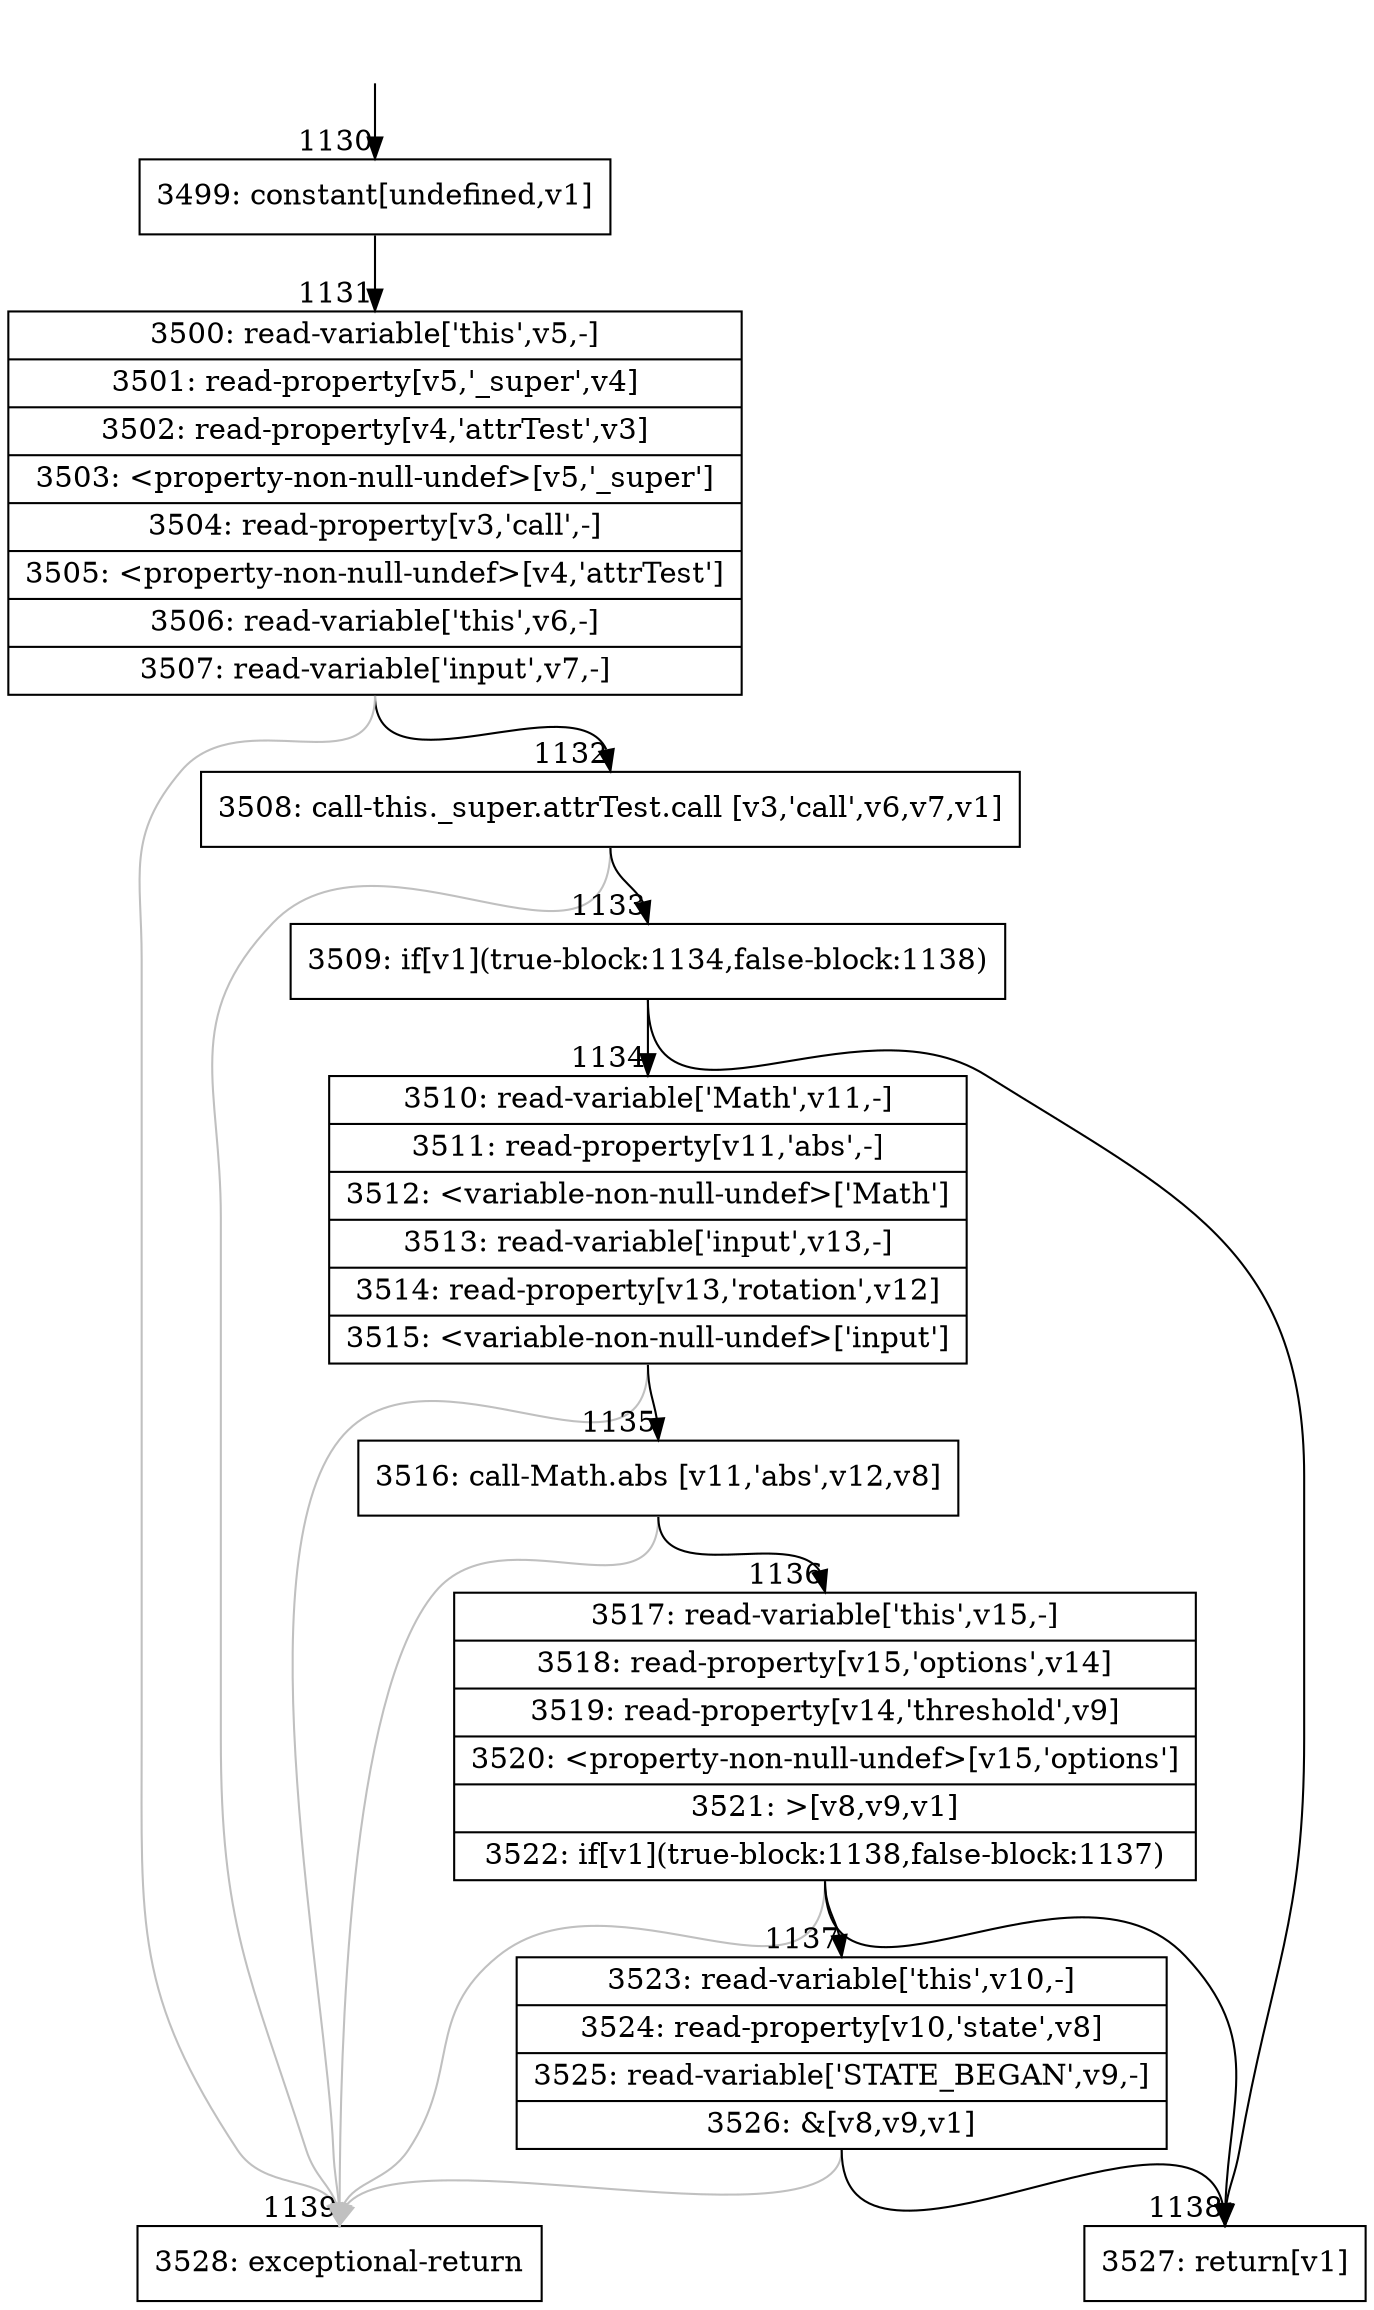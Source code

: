 digraph {
rankdir="TD"
BB_entry105[shape=none,label=""];
BB_entry105 -> BB1130 [tailport=s, headport=n, headlabel="    1130"]
BB1130 [shape=record label="{3499: constant[undefined,v1]}" ] 
BB1130 -> BB1131 [tailport=s, headport=n, headlabel="      1131"]
BB1131 [shape=record label="{3500: read-variable['this',v5,-]|3501: read-property[v5,'_super',v4]|3502: read-property[v4,'attrTest',v3]|3503: \<property-non-null-undef\>[v5,'_super']|3504: read-property[v3,'call',-]|3505: \<property-non-null-undef\>[v4,'attrTest']|3506: read-variable['this',v6,-]|3507: read-variable['input',v7,-]}" ] 
BB1131 -> BB1132 [tailport=s, headport=n, headlabel="      1132"]
BB1131 -> BB1139 [tailport=s, headport=n, color=gray, headlabel="      1139"]
BB1132 [shape=record label="{3508: call-this._super.attrTest.call [v3,'call',v6,v7,v1]}" ] 
BB1132 -> BB1133 [tailport=s, headport=n, headlabel="      1133"]
BB1132 -> BB1139 [tailport=s, headport=n, color=gray]
BB1133 [shape=record label="{3509: if[v1](true-block:1134,false-block:1138)}" ] 
BB1133 -> BB1138 [tailport=s, headport=n, headlabel="      1138"]
BB1133 -> BB1134 [tailport=s, headport=n, headlabel="      1134"]
BB1134 [shape=record label="{3510: read-variable['Math',v11,-]|3511: read-property[v11,'abs',-]|3512: \<variable-non-null-undef\>['Math']|3513: read-variable['input',v13,-]|3514: read-property[v13,'rotation',v12]|3515: \<variable-non-null-undef\>['input']}" ] 
BB1134 -> BB1135 [tailport=s, headport=n, headlabel="      1135"]
BB1134 -> BB1139 [tailport=s, headport=n, color=gray]
BB1135 [shape=record label="{3516: call-Math.abs [v11,'abs',v12,v8]}" ] 
BB1135 -> BB1136 [tailport=s, headport=n, headlabel="      1136"]
BB1135 -> BB1139 [tailport=s, headport=n, color=gray]
BB1136 [shape=record label="{3517: read-variable['this',v15,-]|3518: read-property[v15,'options',v14]|3519: read-property[v14,'threshold',v9]|3520: \<property-non-null-undef\>[v15,'options']|3521: \>[v8,v9,v1]|3522: if[v1](true-block:1138,false-block:1137)}" ] 
BB1136 -> BB1138 [tailport=s, headport=n]
BB1136 -> BB1137 [tailport=s, headport=n, headlabel="      1137"]
BB1136 -> BB1139 [tailport=s, headport=n, color=gray]
BB1137 [shape=record label="{3523: read-variable['this',v10,-]|3524: read-property[v10,'state',v8]|3525: read-variable['STATE_BEGAN',v9,-]|3526: &[v8,v9,v1]}" ] 
BB1137 -> BB1138 [tailport=s, headport=n]
BB1137 -> BB1139 [tailport=s, headport=n, color=gray]
BB1138 [shape=record label="{3527: return[v1]}" ] 
BB1139 [shape=record label="{3528: exceptional-return}" ] 
//#$~ 1817
}
